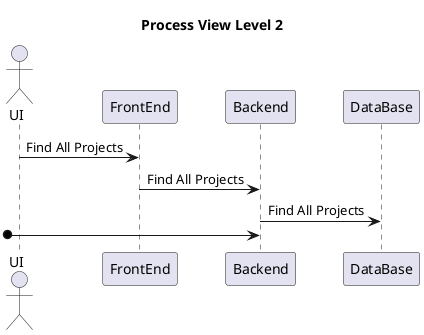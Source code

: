 @startuml

'autonumber

title Process View Level 2

actor " UI " as ui
participant "FrontEnd" as fe
participant "Backend" as be
participant "DataBase" as db


ui -> fe: Find All Projects
fe -> be: Find All Projects
be -> db: Find All Projects
[o-> be:



@enduml